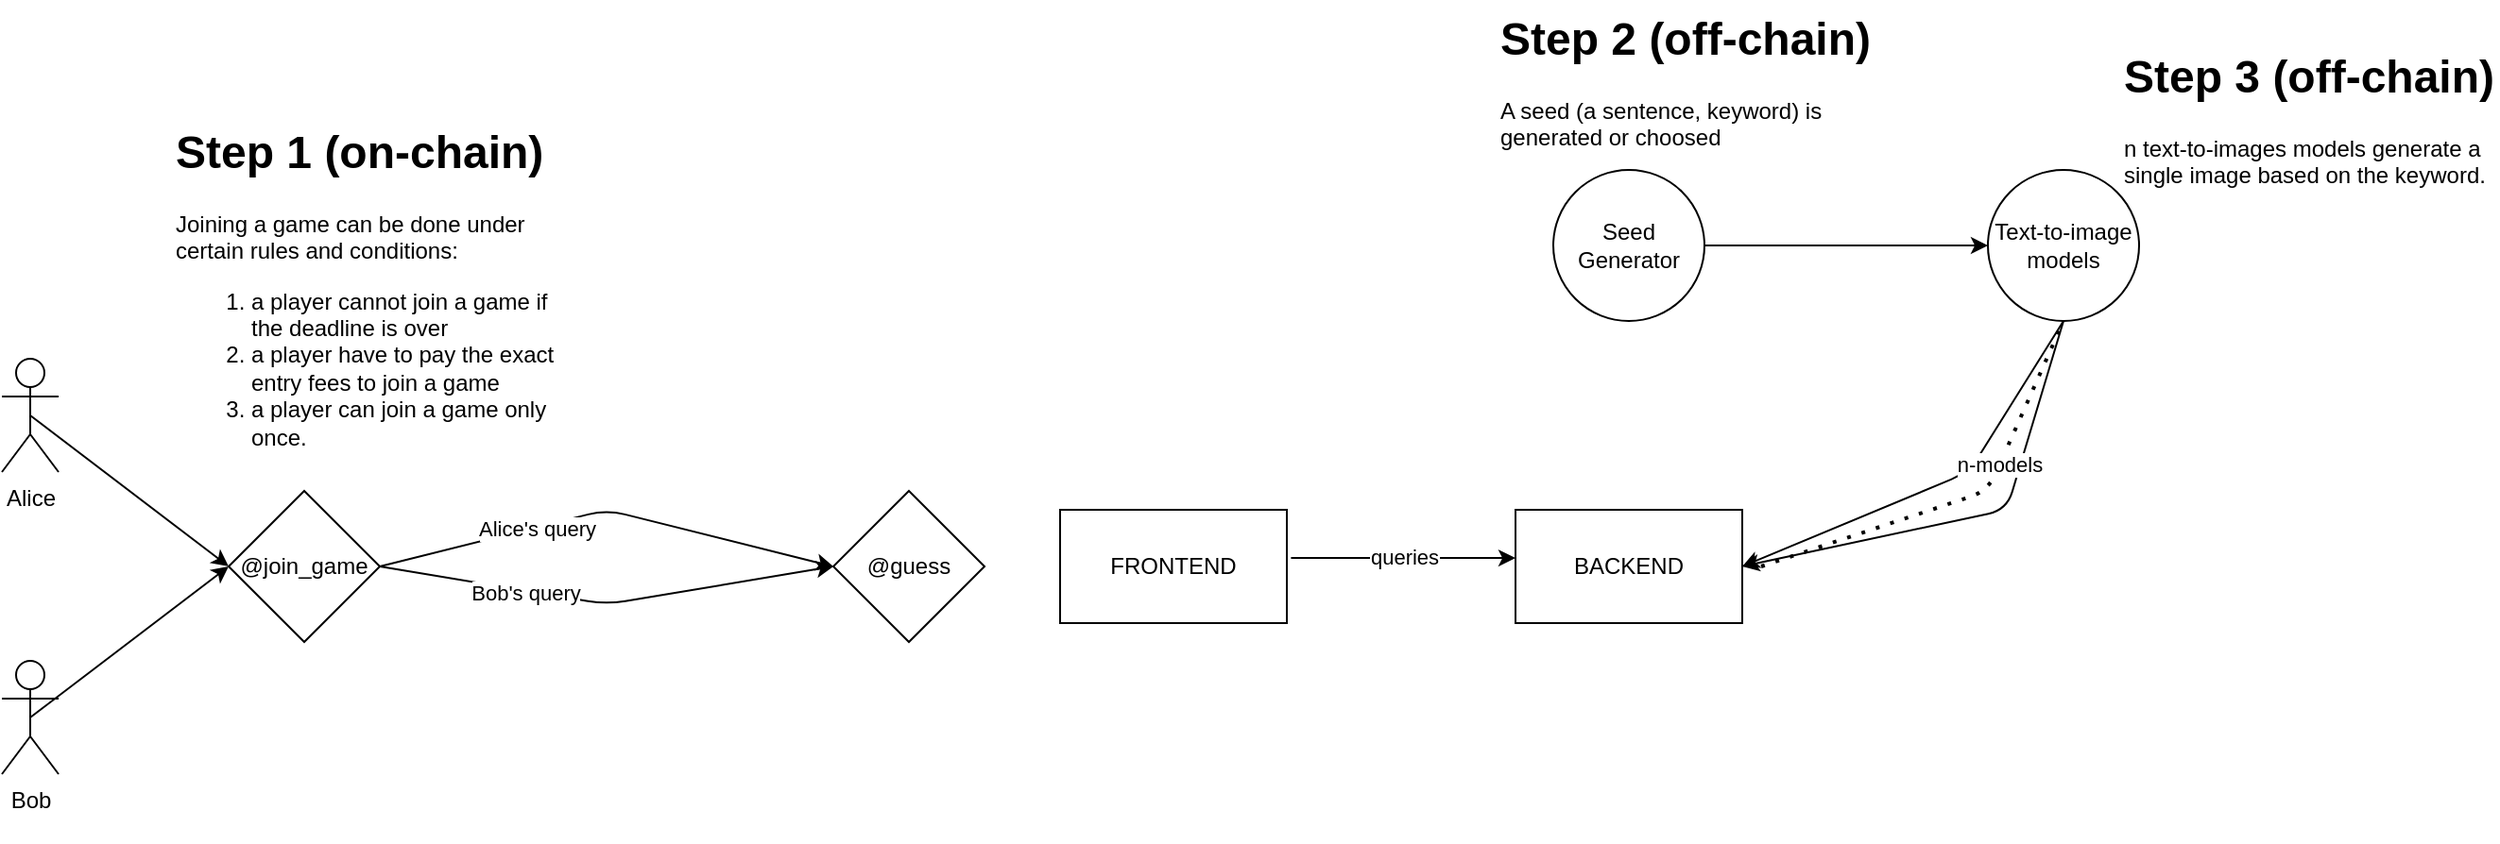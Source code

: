 <mxfile>
    <diagram id="GcYLn0UCIWGT01avuVUq" name="Page-1">
        <mxGraphModel dx="1562" dy="393" grid="1" gridSize="10" guides="1" tooltips="1" connect="1" arrows="1" fold="1" page="1" pageScale="1" pageWidth="850" pageHeight="1100" math="0" shadow="0">
            <root>
                <mxCell id="0"/>
                <mxCell id="1" parent="0"/>
                <mxCell id="2" value="FRONTEND" style="rounded=0;whiteSpace=wrap;html=1;" vertex="1" parent="1">
                    <mxGeometry x="480" y="300" width="120" height="60" as="geometry"/>
                </mxCell>
                <mxCell id="3" value="BACKEND" style="rounded=0;whiteSpace=wrap;html=1;" vertex="1" parent="1">
                    <mxGeometry x="721" y="300" width="120" height="60" as="geometry"/>
                </mxCell>
                <mxCell id="4" value="Seed Generator" style="ellipse;whiteSpace=wrap;html=1;aspect=fixed;" vertex="1" parent="1">
                    <mxGeometry x="741" y="120" width="80" height="80" as="geometry"/>
                </mxCell>
                <mxCell id="6" value="Text-to-image models" style="ellipse;whiteSpace=wrap;html=1;aspect=fixed;" vertex="1" parent="1">
                    <mxGeometry x="971" y="120" width="80" height="80" as="geometry"/>
                </mxCell>
                <mxCell id="9" value="" style="endArrow=classic;html=1;exitX=1;exitY=0.5;exitDx=0;exitDy=0;entryX=0;entryY=0.5;entryDx=0;entryDy=0;" edge="1" parent="1" source="4" target="6">
                    <mxGeometry width="50" height="50" relative="1" as="geometry">
                        <mxPoint x="841" y="310" as="sourcePoint"/>
                        <mxPoint x="891" y="260" as="targetPoint"/>
                        <Array as="points"/>
                    </mxGeometry>
                </mxCell>
                <mxCell id="11" value="" style="endArrow=classic;html=1;exitX=0.5;exitY=1;exitDx=0;exitDy=0;entryX=1;entryY=0.5;entryDx=0;entryDy=0;" edge="1" parent="1" source="6" target="3">
                    <mxGeometry width="50" height="50" relative="1" as="geometry">
                        <mxPoint x="841" y="310" as="sourcePoint"/>
                        <mxPoint x="891" y="260" as="targetPoint"/>
                        <Array as="points">
                            <mxPoint x="961" y="280"/>
                        </Array>
                    </mxGeometry>
                </mxCell>
                <mxCell id="13" value="" style="endArrow=classic;html=1;" edge="1" parent="1">
                    <mxGeometry width="50" height="50" relative="1" as="geometry">
                        <mxPoint x="1011" y="200" as="sourcePoint"/>
                        <mxPoint x="841" y="330" as="targetPoint"/>
                        <Array as="points">
                            <mxPoint x="981" y="300"/>
                        </Array>
                    </mxGeometry>
                </mxCell>
                <mxCell id="14" value="" style="endArrow=none;dashed=1;html=1;dashPattern=1 3;strokeWidth=2;" edge="1" parent="1">
                    <mxGeometry width="50" height="50" relative="1" as="geometry">
                        <mxPoint x="851" y="330" as="sourcePoint"/>
                        <mxPoint x="1011" y="200" as="targetPoint"/>
                        <Array as="points">
                            <mxPoint x="971" y="290"/>
                        </Array>
                    </mxGeometry>
                </mxCell>
                <mxCell id="16" value="n-models" style="edgeLabel;html=1;align=center;verticalAlign=middle;resizable=0;points=[];" vertex="1" connectable="0" parent="14">
                    <mxGeometry x="0.264" y="1" relative="1" as="geometry">
                        <mxPoint as="offset"/>
                    </mxGeometry>
                </mxCell>
                <mxCell id="17" value="Alice&lt;div&gt;&lt;span style=&quot;font-family: monospace; font-size: 0px; text-align: start;&quot;&gt;%3CmxGraphModel%3E%3Croot%3E%3CmxCell%20id%3D%220%22%2F%3E%3CmxCell%20id%3D%221%22%20parent%3D%220%22%2F%3E%3CmxCell%20id%3D%222%22%20value%3D%22%22%20style%3D%22endArrow%3Dclassic%3Bhtml%3D1%3BexitX%3D0.5%3BexitY%3D1%3BexitDx%3D0%3BexitDy%3D0%3BentryX%3D1%3BentryY%3D0.5%3BentryDx%3D0%3BentryDy%3D0%3B%22%20edge%3D%221%22%20parent%3D%221%22%3E%3CmxGeometry%20width%3D%2250%22%20height%3D%2250%22%20relative%3D%221%22%20as%3D%22geometry%22%3E%3CmxPoint%20x%3D%22810%22%20y%3D%22200%22%20as%3D%22sourcePoint%22%2F%3E%3CmxPoint%20x%3D%22640%22%20y%3D%22330%22%20as%3D%22targetPoint%22%2F%3E%3CArray%20as%3D%22points%22%3E%3CmxPoint%20x%3D%22760%22%20y%3D%22280%22%2F%3E%3C%2FArray%3E%3C%2FmxGeometry%3E%3C%2FmxCell%3E%3C%2Froot%3E%3C%2FmxGraphModel%3E&lt;/span&gt;&lt;/div&gt;" style="shape=umlActor;verticalLabelPosition=bottom;verticalAlign=top;html=1;outlineConnect=0;" vertex="1" parent="1">
                    <mxGeometry x="-80" y="220" width="30" height="60" as="geometry"/>
                </mxCell>
                <mxCell id="18" value="Bob&lt;div&gt;&lt;br&gt;&lt;/div&gt;" style="shape=umlActor;verticalLabelPosition=bottom;verticalAlign=top;html=1;outlineConnect=0;" vertex="1" parent="1">
                    <mxGeometry x="-80" y="380" width="30" height="60" as="geometry"/>
                </mxCell>
                <mxCell id="23" value="&lt;h1 style=&quot;margin-top: 0px;&quot;&gt;Step 2 (off-chain)&lt;/h1&gt;&lt;p&gt;A seed (a sentence, keyword) is generated or choosed&amp;nbsp;&lt;/p&gt;" style="text;html=1;whiteSpace=wrap;overflow=hidden;rounded=0;" vertex="1" parent="1">
                    <mxGeometry x="711" y="30" width="210" height="120" as="geometry"/>
                </mxCell>
                <mxCell id="24" value="&lt;h1 style=&quot;margin-top: 0px;&quot;&gt;Step 3 (off-chain)&lt;/h1&gt;&lt;p&gt;n text-to-images models generate a single image based on the keyword.&lt;/p&gt;" style="text;html=1;whiteSpace=wrap;overflow=hidden;rounded=0;" vertex="1" parent="1">
                    <mxGeometry x="1041" y="50" width="200" height="120" as="geometry"/>
                </mxCell>
                <mxCell id="25" value="" style="endArrow=classic;html=1;exitX=1.01;exitY=0.426;exitDx=0;exitDy=0;exitPerimeter=0;entryX=0;entryY=0.426;entryDx=0;entryDy=0;entryPerimeter=0;" edge="1" parent="1" target="3">
                    <mxGeometry width="50" height="50" relative="1" as="geometry">
                        <mxPoint x="602.2" y="325.56" as="sourcePoint"/>
                        <mxPoint x="711" y="270" as="targetPoint"/>
                    </mxGeometry>
                </mxCell>
                <mxCell id="26" value="queries" style="edgeLabel;html=1;align=center;verticalAlign=middle;resizable=0;points=[];" vertex="1" connectable="0" parent="25">
                    <mxGeometry x="0.002" y="1" relative="1" as="geometry">
                        <mxPoint as="offset"/>
                    </mxGeometry>
                </mxCell>
                <mxCell id="28" value="@join_game" style="rhombus;whiteSpace=wrap;html=1;" vertex="1" parent="1">
                    <mxGeometry x="40" y="290" width="80" height="80" as="geometry"/>
                </mxCell>
                <mxCell id="29" value="" style="endArrow=classic;html=1;exitX=0.5;exitY=0.5;exitDx=0;exitDy=0;exitPerimeter=0;entryX=0;entryY=0.5;entryDx=0;entryDy=0;" edge="1" parent="1" source="17" target="28">
                    <mxGeometry width="50" height="50" relative="1" as="geometry">
                        <mxPoint x="70" y="370" as="sourcePoint"/>
                        <mxPoint x="120" y="320" as="targetPoint"/>
                    </mxGeometry>
                </mxCell>
                <mxCell id="30" value="" style="endArrow=classic;html=1;exitX=0.5;exitY=0.5;exitDx=0;exitDy=0;exitPerimeter=0;" edge="1" parent="1" source="18">
                    <mxGeometry width="50" height="50" relative="1" as="geometry">
                        <mxPoint x="-40" y="420" as="sourcePoint"/>
                        <mxPoint x="40" y="330" as="targetPoint"/>
                    </mxGeometry>
                </mxCell>
                <mxCell id="31" value="&lt;h1 style=&quot;margin-top: 0px;&quot;&gt;Step 1 (on-chain)&lt;/h1&gt;&lt;p&gt;Joining a game can be done under certain rules and conditions:&lt;/p&gt;&lt;p&gt;&lt;/p&gt;&lt;ol&gt;&lt;li&gt;a player cannot join a game if the deadline is over&lt;/li&gt;&lt;li&gt;a player have to pay the exact entry fees to join a game&lt;/li&gt;&lt;li&gt;a player can join a game only once.&lt;/li&gt;&lt;/ol&gt;&lt;p&gt;&lt;/p&gt;" style="text;html=1;whiteSpace=wrap;overflow=hidden;rounded=0;" vertex="1" parent="1">
                    <mxGeometry x="10" y="90" width="210" height="180" as="geometry"/>
                </mxCell>
                <mxCell id="32" value="@guess" style="rhombus;whiteSpace=wrap;html=1;" vertex="1" parent="1">
                    <mxGeometry x="360" y="290" width="80" height="80" as="geometry"/>
                </mxCell>
                <mxCell id="33" value="" style="endArrow=classic;html=1;exitX=1;exitY=0.5;exitDx=0;exitDy=0;entryX=0;entryY=0.5;entryDx=0;entryDy=0;" edge="1" parent="1" source="28" target="32">
                    <mxGeometry width="50" height="50" relative="1" as="geometry">
                        <mxPoint x="140" y="290" as="sourcePoint"/>
                        <mxPoint x="190" y="240" as="targetPoint"/>
                        <Array as="points">
                            <mxPoint x="240" y="300"/>
                        </Array>
                    </mxGeometry>
                </mxCell>
                <mxCell id="35" value="Alice&#39;s query" style="edgeLabel;html=1;align=center;verticalAlign=middle;resizable=0;points=[];" vertex="1" connectable="0" parent="33">
                    <mxGeometry x="-0.313" relative="1" as="geometry">
                        <mxPoint as="offset"/>
                    </mxGeometry>
                </mxCell>
                <mxCell id="34" value="" style="endArrow=classic;html=1;" edge="1" parent="1">
                    <mxGeometry width="50" height="50" relative="1" as="geometry">
                        <mxPoint x="120" y="330" as="sourcePoint"/>
                        <mxPoint x="360" y="330" as="targetPoint"/>
                        <Array as="points">
                            <mxPoint x="240" y="350"/>
                        </Array>
                    </mxGeometry>
                </mxCell>
                <mxCell id="36" value="Bob&#39;s query" style="edgeLabel;html=1;align=center;verticalAlign=middle;resizable=0;points=[];" vertex="1" connectable="0" parent="34">
                    <mxGeometry x="-0.358" y="-1" relative="1" as="geometry">
                        <mxPoint as="offset"/>
                    </mxGeometry>
                </mxCell>
            </root>
        </mxGraphModel>
    </diagram>
</mxfile>